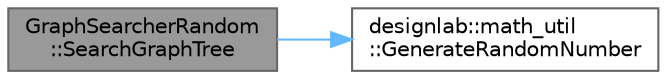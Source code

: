 digraph "GraphSearcherRandom::SearchGraphTree"
{
 // LATEX_PDF_SIZE
  bgcolor="transparent";
  edge [fontname=Helvetica,fontsize=10,labelfontname=Helvetica,labelfontsize=10];
  node [fontname=Helvetica,fontsize=10,shape=box,height=0.2,width=0.4];
  rankdir="LR";
  Node1 [id="Node000001",label="GraphSearcherRandom\l::SearchGraphTree",height=0.2,width=0.4,color="gray40", fillcolor="grey60", style="filled", fontcolor="black",tooltip="グラフを受け取り，その中から最適な次の動作を出力する．"];
  Node1 -> Node2 [id="edge1_Node000001_Node000002",color="steelblue1",style="solid",tooltip=" "];
  Node2 [id="Node000002",label="designlab::math_util\l::GenerateRandomNumber",height=0.2,width=0.4,color="grey40", fillcolor="white", style="filled",URL="$namespacedesignlab_1_1math__util.html#ac99502fcbcdd8d97f727f1d488b707a3",tooltip="指定した範囲内の乱数を生成する．"];
}
